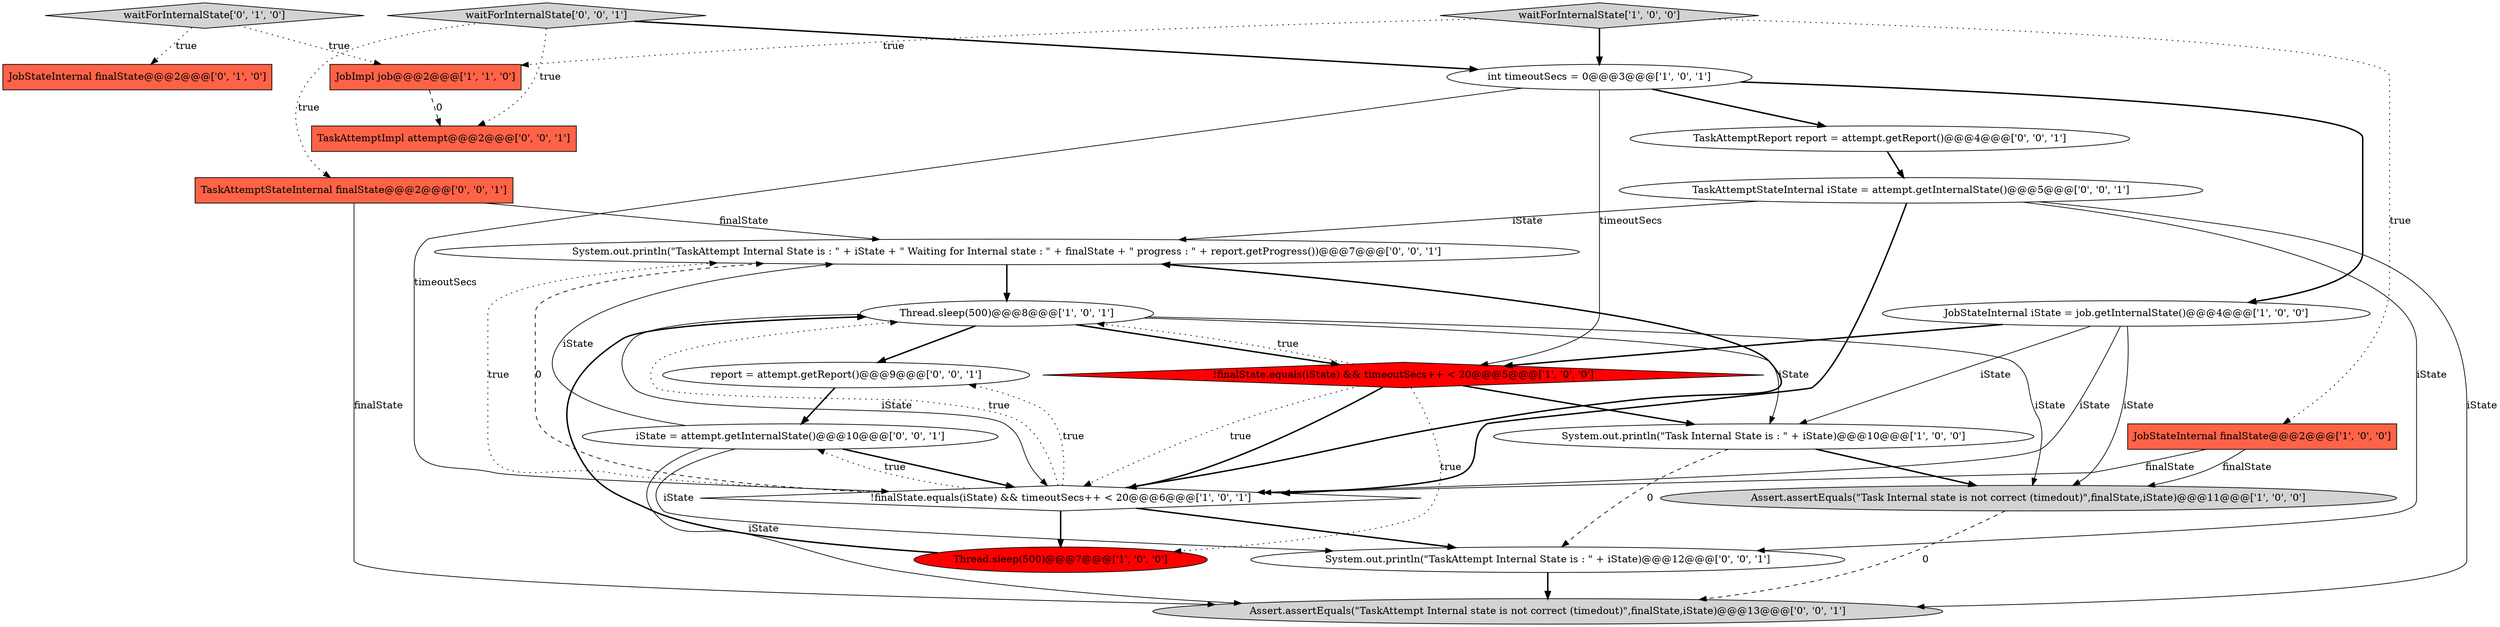 digraph {
12 [style = filled, label = "waitForInternalState['0', '1', '0']", fillcolor = lightgray, shape = diamond image = "AAA0AAABBB2BBB"];
4 [style = filled, label = "JobStateInternal finalState@@@2@@@['1', '0', '0']", fillcolor = tomato, shape = box image = "AAA0AAABBB1BBB"];
15 [style = filled, label = "waitForInternalState['0', '0', '1']", fillcolor = lightgray, shape = diamond image = "AAA0AAABBB3BBB"];
22 [style = filled, label = "report = attempt.getReport()@@@9@@@['0', '0', '1']", fillcolor = white, shape = ellipse image = "AAA0AAABBB3BBB"];
13 [style = filled, label = "TaskAttemptReport report = attempt.getReport()@@@4@@@['0', '0', '1']", fillcolor = white, shape = ellipse image = "AAA0AAABBB3BBB"];
9 [style = filled, label = "JobStateInternal iState = job.getInternalState()@@@4@@@['1', '0', '0']", fillcolor = white, shape = ellipse image = "AAA0AAABBB1BBB"];
1 [style = filled, label = "System.out.println(\"Task Internal State is : \" + iState)@@@10@@@['1', '0', '0']", fillcolor = white, shape = ellipse image = "AAA0AAABBB1BBB"];
16 [style = filled, label = "TaskAttemptStateInternal finalState@@@2@@@['0', '0', '1']", fillcolor = tomato, shape = box image = "AAA0AAABBB3BBB"];
17 [style = filled, label = "TaskAttemptStateInternal iState = attempt.getInternalState()@@@5@@@['0', '0', '1']", fillcolor = white, shape = ellipse image = "AAA0AAABBB3BBB"];
6 [style = filled, label = "Thread.sleep(500)@@@7@@@['1', '0', '0']", fillcolor = red, shape = ellipse image = "AAA1AAABBB1BBB"];
21 [style = filled, label = "System.out.println(\"TaskAttempt Internal State is : \" + iState)@@@12@@@['0', '0', '1']", fillcolor = white, shape = ellipse image = "AAA0AAABBB3BBB"];
14 [style = filled, label = "System.out.println(\"TaskAttempt Internal State is : \" + iState + \" Waiting for Internal state : \" + finalState + \" progress : \" + report.getProgress())@@@7@@@['0', '0', '1']", fillcolor = white, shape = ellipse image = "AAA0AAABBB3BBB"];
18 [style = filled, label = "TaskAttemptImpl attempt@@@2@@@['0', '0', '1']", fillcolor = tomato, shape = box image = "AAA0AAABBB3BBB"];
19 [style = filled, label = "Assert.assertEquals(\"TaskAttempt Internal state is not correct (timedout)\",finalState,iState)@@@13@@@['0', '0', '1']", fillcolor = lightgray, shape = ellipse image = "AAA0AAABBB3BBB"];
10 [style = filled, label = "!finalState.equals(iState) && timeoutSecs++ < 20@@@5@@@['1', '0', '0']", fillcolor = red, shape = diamond image = "AAA1AAABBB1BBB"];
0 [style = filled, label = "!finalState.equals(iState) && timeoutSecs++ < 20@@@6@@@['1', '0', '1']", fillcolor = white, shape = diamond image = "AAA0AAABBB1BBB"];
20 [style = filled, label = "iState = attempt.getInternalState()@@@10@@@['0', '0', '1']", fillcolor = white, shape = ellipse image = "AAA0AAABBB3BBB"];
8 [style = filled, label = "JobImpl job@@@2@@@['1', '1', '0']", fillcolor = tomato, shape = box image = "AAA0AAABBB1BBB"];
7 [style = filled, label = "Thread.sleep(500)@@@8@@@['1', '0', '1']", fillcolor = white, shape = ellipse image = "AAA0AAABBB1BBB"];
5 [style = filled, label = "int timeoutSecs = 0@@@3@@@['1', '0', '1']", fillcolor = white, shape = ellipse image = "AAA0AAABBB1BBB"];
11 [style = filled, label = "JobStateInternal finalState@@@2@@@['0', '1', '0']", fillcolor = tomato, shape = box image = "AAA0AAABBB2BBB"];
2 [style = filled, label = "Assert.assertEquals(\"Task Internal state is not correct (timedout)\",finalState,iState)@@@11@@@['1', '0', '0']", fillcolor = lightgray, shape = ellipse image = "AAA0AAABBB1BBB"];
3 [style = filled, label = "waitForInternalState['1', '0', '0']", fillcolor = lightgray, shape = diamond image = "AAA0AAABBB1BBB"];
5->0 [style = solid, label="timeoutSecs"];
7->1 [style = solid, label="iState"];
10->6 [style = dotted, label="true"];
2->19 [style = dashed, label="0"];
4->0 [style = solid, label="finalState"];
5->9 [style = bold, label=""];
9->1 [style = solid, label="iState"];
21->19 [style = bold, label=""];
0->6 [style = bold, label=""];
7->10 [style = bold, label=""];
12->8 [style = dotted, label="true"];
17->14 [style = solid, label="iState"];
20->0 [style = bold, label=""];
7->0 [style = solid, label="iState"];
9->0 [style = solid, label="iState"];
15->18 [style = dotted, label="true"];
17->21 [style = solid, label="iState"];
0->20 [style = dotted, label="true"];
3->4 [style = dotted, label="true"];
20->14 [style = solid, label="iState"];
7->2 [style = solid, label="iState"];
1->21 [style = dashed, label="0"];
0->21 [style = bold, label=""];
9->10 [style = bold, label=""];
15->16 [style = dotted, label="true"];
16->19 [style = solid, label="finalState"];
15->5 [style = bold, label=""];
14->7 [style = bold, label=""];
0->22 [style = dotted, label="true"];
12->11 [style = dotted, label="true"];
0->14 [style = dashed, label="0"];
16->14 [style = solid, label="finalState"];
7->22 [style = bold, label=""];
13->17 [style = bold, label=""];
3->5 [style = bold, label=""];
0->14 [style = bold, label=""];
17->0 [style = bold, label=""];
9->2 [style = solid, label="iState"];
22->20 [style = bold, label=""];
5->13 [style = bold, label=""];
10->0 [style = bold, label=""];
20->21 [style = solid, label="iState"];
17->19 [style = solid, label="iState"];
10->0 [style = dotted, label="true"];
0->14 [style = dotted, label="true"];
8->18 [style = dashed, label="0"];
1->2 [style = bold, label=""];
20->19 [style = solid, label="iState"];
6->7 [style = bold, label=""];
10->1 [style = bold, label=""];
3->8 [style = dotted, label="true"];
5->10 [style = solid, label="timeoutSecs"];
4->2 [style = solid, label="finalState"];
10->7 [style = dotted, label="true"];
0->7 [style = dotted, label="true"];
}
